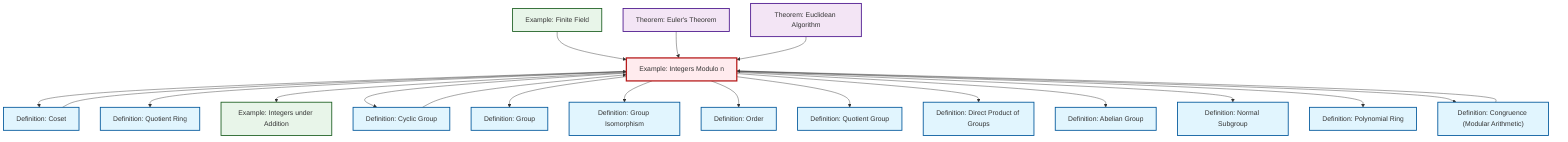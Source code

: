 graph TD
    classDef definition fill:#e1f5fe,stroke:#01579b,stroke-width:2px
    classDef theorem fill:#f3e5f5,stroke:#4a148c,stroke-width:2px
    classDef axiom fill:#fff3e0,stroke:#e65100,stroke-width:2px
    classDef example fill:#e8f5e9,stroke:#1b5e20,stroke-width:2px
    classDef current fill:#ffebee,stroke:#b71c1c,stroke-width:3px
    ex-finite-field["Example: Finite Field"]:::example
    def-polynomial-ring["Definition: Polynomial Ring"]:::definition
    def-order["Definition: Order"]:::definition
    def-cyclic-group["Definition: Cyclic Group"]:::definition
    def-direct-product["Definition: Direct Product of Groups"]:::definition
    def-normal-subgroup["Definition: Normal Subgroup"]:::definition
    ex-integers-addition["Example: Integers under Addition"]:::example
    thm-euclidean-algorithm["Theorem: Euclidean Algorithm"]:::theorem
    def-abelian-group["Definition: Abelian Group"]:::definition
    def-congruence["Definition: Congruence (Modular Arithmetic)"]:::definition
    def-isomorphism["Definition: Group Isomorphism"]:::definition
    def-quotient-ring["Definition: Quotient Ring"]:::definition
    def-group["Definition: Group"]:::definition
    def-coset["Definition: Coset"]:::definition
    thm-euler["Theorem: Euler's Theorem"]:::theorem
    def-quotient-group["Definition: Quotient Group"]:::definition
    ex-quotient-integers-mod-n["Example: Integers Modulo n"]:::example
    ex-quotient-integers-mod-n --> def-coset
    ex-quotient-integers-mod-n --> def-quotient-ring
    ex-quotient-integers-mod-n --> ex-integers-addition
    def-coset --> ex-quotient-integers-mod-n
    ex-finite-field --> ex-quotient-integers-mod-n
    ex-quotient-integers-mod-n --> def-cyclic-group
    ex-quotient-integers-mod-n --> def-group
    ex-quotient-integers-mod-n --> def-isomorphism
    ex-quotient-integers-mod-n --> def-order
    ex-quotient-integers-mod-n --> def-quotient-group
    ex-quotient-integers-mod-n --> def-direct-product
    ex-quotient-integers-mod-n --> def-abelian-group
    ex-quotient-integers-mod-n --> def-normal-subgroup
    thm-euler --> ex-quotient-integers-mod-n
    ex-quotient-integers-mod-n --> def-polynomial-ring
    def-cyclic-group --> ex-quotient-integers-mod-n
    thm-euclidean-algorithm --> ex-quotient-integers-mod-n
    ex-quotient-integers-mod-n --> def-congruence
    def-congruence --> ex-quotient-integers-mod-n
    class ex-quotient-integers-mod-n current